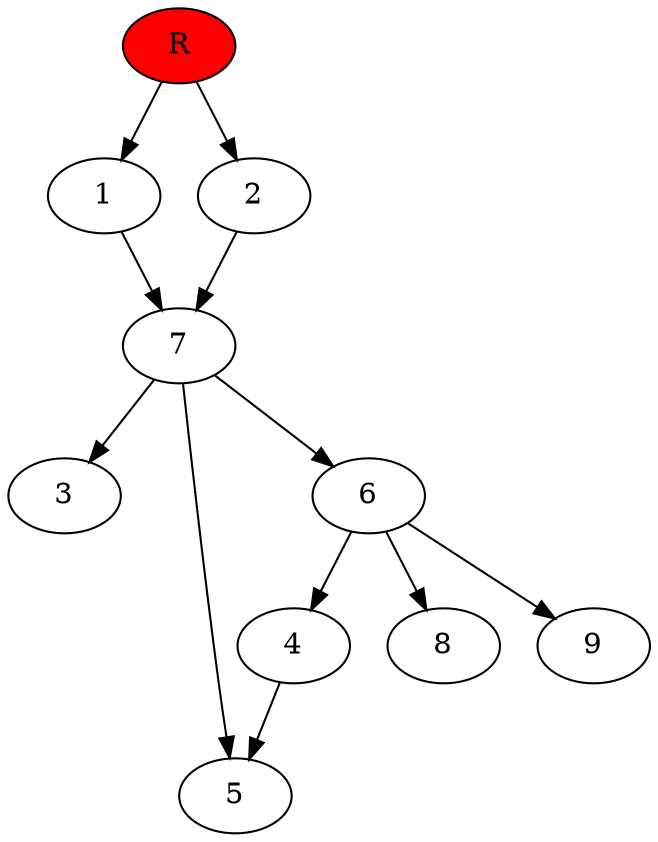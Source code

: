 digraph prb67813 {
	1
	2
	3
	4
	5
	6
	7
	8
	R [fillcolor="#ff0000" style=filled]
	1 -> 7
	2 -> 7
	4 -> 5
	6 -> 4
	6 -> 8
	6 -> 9
	7 -> 3
	7 -> 5
	7 -> 6
	R -> 1
	R -> 2
}
